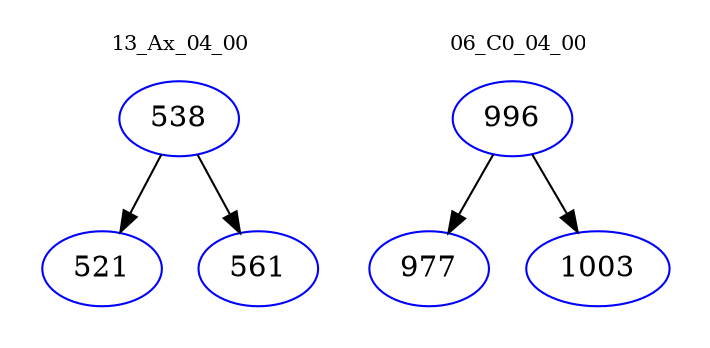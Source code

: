 digraph{
subgraph cluster_0 {
color = white
label = "13_Ax_04_00";
fontsize=10;
T0_538 [label="538", color="blue"]
T0_538 -> T0_521 [color="black"]
T0_521 [label="521", color="blue"]
T0_538 -> T0_561 [color="black"]
T0_561 [label="561", color="blue"]
}
subgraph cluster_1 {
color = white
label = "06_C0_04_00";
fontsize=10;
T1_996 [label="996", color="blue"]
T1_996 -> T1_977 [color="black"]
T1_977 [label="977", color="blue"]
T1_996 -> T1_1003 [color="black"]
T1_1003 [label="1003", color="blue"]
}
}
